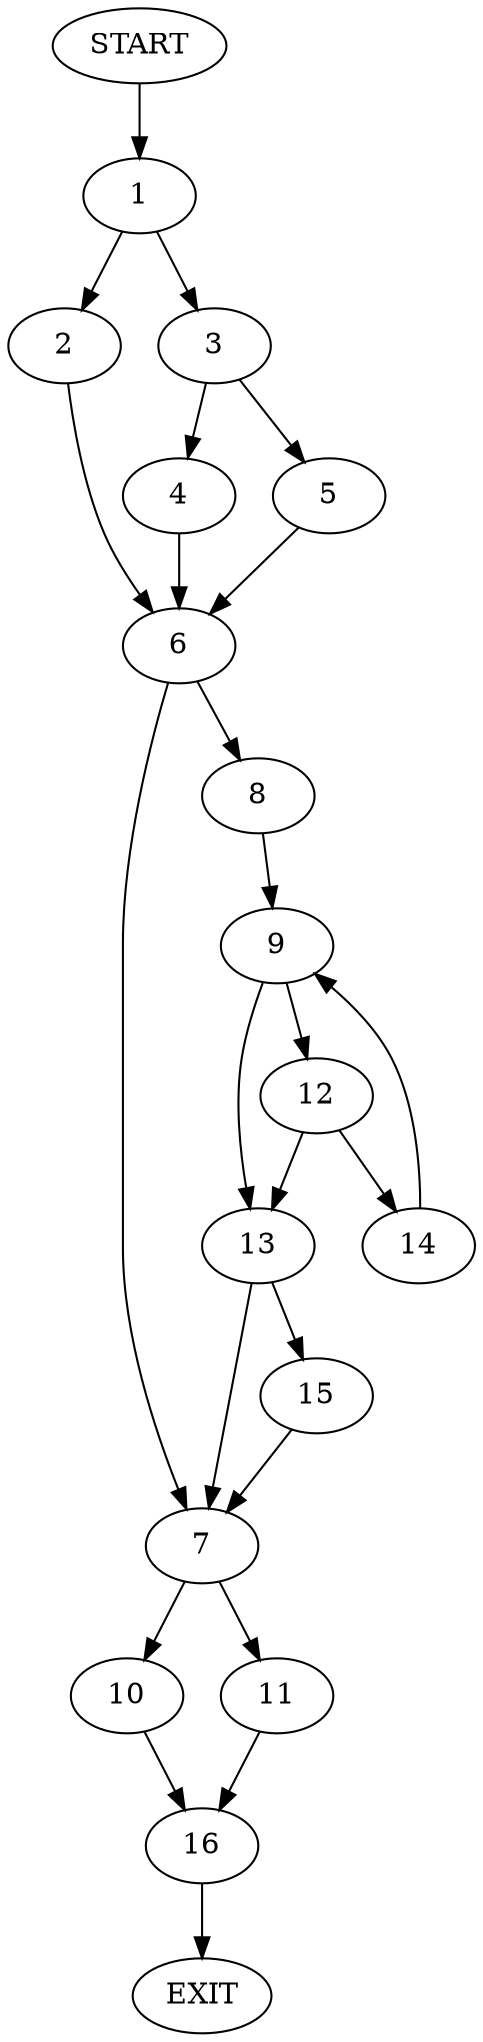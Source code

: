 digraph {
0 [label="START"]
17 [label="EXIT"]
0 -> 1
1 -> 2
1 -> 3
3 -> 4
3 -> 5
2 -> 6
5 -> 6
4 -> 6
6 -> 7
6 -> 8
8 -> 9
7 -> 10
7 -> 11
9 -> 12
9 -> 13
14 -> 9
13 -> 7
13 -> 15
12 -> 14
12 -> 13
15 -> 7
11 -> 16
10 -> 16
16 -> 17
}
